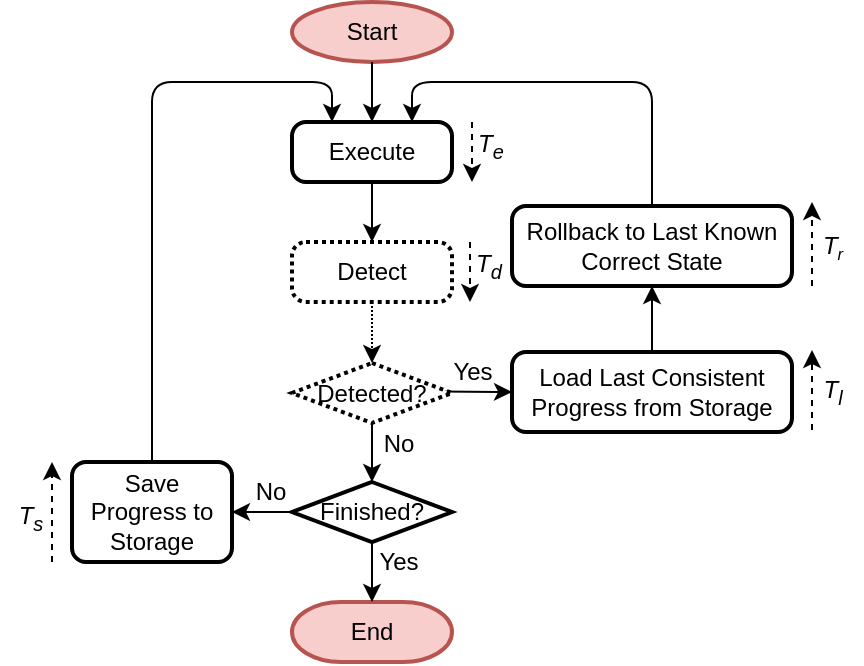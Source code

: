 <mxfile version="12.9.6" type="device"><diagram id="C5RBs43oDa-KdzZeNtuy" name="Page-1"><mxGraphModel dx="786" dy="514" grid="1" gridSize="10" guides="1" tooltips="1" connect="1" arrows="1" fold="1" page="1" pageScale="1" pageWidth="827" pageHeight="1169" math="0" shadow="0"><root><mxCell id="WIyWlLk6GJQsqaUBKTNV-0"/><mxCell id="WIyWlLk6GJQsqaUBKTNV-1" parent="WIyWlLk6GJQsqaUBKTNV-0"/><mxCell id="gS6o8VqeqXPsHkakJWrJ-0" value="Start" style="strokeWidth=2;html=1;shape=mxgraph.flowchart.start_1;whiteSpace=wrap;fillColor=#f8cecc;strokeColor=#b85450;" parent="WIyWlLk6GJQsqaUBKTNV-1" vertex="1"><mxGeometry x="310" y="120" width="80" height="30" as="geometry"/></mxCell><mxCell id="gS6o8VqeqXPsHkakJWrJ-2" value="Save&lt;br&gt;Progress to Storage" style="rounded=1;whiteSpace=wrap;html=1;absoluteArcSize=1;arcSize=14;strokeWidth=2;" parent="WIyWlLk6GJQsqaUBKTNV-1" vertex="1"><mxGeometry x="200" y="350" width="80" height="50" as="geometry"/></mxCell><mxCell id="gS6o8VqeqXPsHkakJWrJ-3" value="Detect" style="rounded=1;whiteSpace=wrap;html=1;absoluteArcSize=1;arcSize=14;strokeWidth=2;dashed=1;dashPattern=1 1;" parent="WIyWlLk6GJQsqaUBKTNV-1" vertex="1"><mxGeometry x="310" y="240" width="80" height="30" as="geometry"/></mxCell><mxCell id="gS6o8VqeqXPsHkakJWrJ-11" value="End" style="strokeWidth=2;html=1;shape=mxgraph.flowchart.terminator;whiteSpace=wrap;fillColor=#f8cecc;strokeColor=#b85450;" parent="WIyWlLk6GJQsqaUBKTNV-1" vertex="1"><mxGeometry x="310" y="420" width="80" height="30" as="geometry"/></mxCell><mxCell id="gS6o8VqeqXPsHkakJWrJ-13" value="Load Last Consistent Progress from Storage" style="rounded=1;whiteSpace=wrap;html=1;absoluteArcSize=1;arcSize=14;strokeWidth=2;" parent="WIyWlLk6GJQsqaUBKTNV-1" vertex="1"><mxGeometry x="420" y="295" width="140" height="40" as="geometry"/></mxCell><mxCell id="gS6o8VqeqXPsHkakJWrJ-15" value="" style="endArrow=classic;html=1;exitX=0.5;exitY=1;exitDx=0;exitDy=0;entryX=0.5;entryY=0;entryDx=0;entryDy=0;exitPerimeter=0;" parent="WIyWlLk6GJQsqaUBKTNV-1" source="gS6o8VqeqXPsHkakJWrJ-0" target="ICovKSawRmAeMIJ5vwR8-1" edge="1"><mxGeometry width="50" height="50" relative="1" as="geometry"><mxPoint x="350" y="150" as="sourcePoint"/><mxPoint x="640" y="170" as="targetPoint"/></mxGeometry></mxCell><mxCell id="gS6o8VqeqXPsHkakJWrJ-19" value="" style="endArrow=classic;html=1;exitX=0.5;exitY=1;exitDx=0;exitDy=0;entryX=0.5;entryY=0;entryDx=0;entryDy=0;entryPerimeter=0;dashed=1;dashPattern=1 1;" parent="WIyWlLk6GJQsqaUBKTNV-1" source="gS6o8VqeqXPsHkakJWrJ-3" target="ICovKSawRmAeMIJ5vwR8-3" edge="1"><mxGeometry width="50" height="50" relative="1" as="geometry"><mxPoint x="320" y="280" as="sourcePoint"/><mxPoint x="380" y="290" as="targetPoint"/></mxGeometry></mxCell><mxCell id="gS6o8VqeqXPsHkakJWrJ-21" value="" style="endArrow=classic;html=1;exitX=0.5;exitY=1;exitDx=0;exitDy=0;exitPerimeter=0;entryX=0.5;entryY=0;entryDx=0;entryDy=0;entryPerimeter=0;" parent="WIyWlLk6GJQsqaUBKTNV-1" source="ICovKSawRmAeMIJ5vwR8-11" target="gS6o8VqeqXPsHkakJWrJ-11" edge="1"><mxGeometry width="50" height="50" relative="1" as="geometry"><mxPoint x="350" y="380" as="sourcePoint"/><mxPoint x="580" y="180" as="targetPoint"/></mxGeometry></mxCell><mxCell id="gS6o8VqeqXPsHkakJWrJ-22" value="" style="endArrow=classic;html=1;exitX=0.925;exitY=0.475;exitDx=0;exitDy=0;exitPerimeter=0;entryX=0;entryY=0.5;entryDx=0;entryDy=0;" parent="WIyWlLk6GJQsqaUBKTNV-1" source="ICovKSawRmAeMIJ5vwR8-3" target="gS6o8VqeqXPsHkakJWrJ-13" edge="1"><mxGeometry width="50" height="50" relative="1" as="geometry"><mxPoint x="390" y="325.5" as="sourcePoint"/><mxPoint x="580" y="275.5" as="targetPoint"/></mxGeometry></mxCell><mxCell id="gS6o8VqeqXPsHkakJWrJ-29" value="Yes" style="text;html=1;align=center;verticalAlign=middle;resizable=0;points=[];autosize=1;" parent="WIyWlLk6GJQsqaUBKTNV-1" vertex="1"><mxGeometry x="380" y="295" width="40" height="20" as="geometry"/></mxCell><mxCell id="gS6o8VqeqXPsHkakJWrJ-30" value="No" style="text;html=1;align=center;verticalAlign=middle;resizable=0;points=[];autosize=1;" parent="WIyWlLk6GJQsqaUBKTNV-1" vertex="1"><mxGeometry x="348" y="330.5" width="30" height="20" as="geometry"/></mxCell><mxCell id="gS6o8VqeqXPsHkakJWrJ-32" value="&lt;i&gt;T&lt;sub&gt;s&lt;/sub&gt;&lt;/i&gt;" style="text;html=1;align=center;verticalAlign=middle;resizable=0;points=[];autosize=1;" parent="WIyWlLk6GJQsqaUBKTNV-1" vertex="1"><mxGeometry x="164" y="368" width="30" height="20" as="geometry"/></mxCell><mxCell id="gS6o8VqeqXPsHkakJWrJ-33" value="&lt;i&gt;T&lt;sub&gt;d&lt;/sub&gt;&lt;/i&gt;" style="text;html=1;align=center;verticalAlign=middle;resizable=0;points=[];autosize=1;" parent="WIyWlLk6GJQsqaUBKTNV-1" vertex="1"><mxGeometry x="393" y="242" width="30" height="20" as="geometry"/></mxCell><mxCell id="gS6o8VqeqXPsHkakJWrJ-41" value="" style="endArrow=classic;html=1;dashed=1;" parent="WIyWlLk6GJQsqaUBKTNV-1" edge="1"><mxGeometry width="50" height="50" relative="1" as="geometry"><mxPoint x="399" y="240" as="sourcePoint"/><mxPoint x="399" y="270" as="targetPoint"/></mxGeometry></mxCell><mxCell id="ICovKSawRmAeMIJ5vwR8-0" value="" style="endArrow=classic;html=1;exitX=0.5;exitY=1;exitDx=0;exitDy=0;entryX=0.5;entryY=0;entryDx=0;entryDy=0;" parent="WIyWlLk6GJQsqaUBKTNV-1" source="ICovKSawRmAeMIJ5vwR8-1" target="gS6o8VqeqXPsHkakJWrJ-3" edge="1"><mxGeometry width="50" height="50" relative="1" as="geometry"><mxPoint x="350" y="210" as="sourcePoint"/><mxPoint x="390" y="230" as="targetPoint"/></mxGeometry></mxCell><mxCell id="ICovKSawRmAeMIJ5vwR8-1" value="Execute" style="rounded=1;whiteSpace=wrap;html=1;absoluteArcSize=1;arcSize=14;strokeWidth=2;" parent="WIyWlLk6GJQsqaUBKTNV-1" vertex="1"><mxGeometry x="310" y="180" width="80" height="30" as="geometry"/></mxCell><mxCell id="ICovKSawRmAeMIJ5vwR8-2" value="" style="endArrow=classic;html=1;exitX=0;exitY=0.5;exitDx=0;exitDy=0;exitPerimeter=0;entryX=1;entryY=0.5;entryDx=0;entryDy=0;" parent="WIyWlLk6GJQsqaUBKTNV-1" source="ICovKSawRmAeMIJ5vwR8-11" target="gS6o8VqeqXPsHkakJWrJ-2" edge="1"><mxGeometry width="50" height="50" relative="1" as="geometry"><mxPoint x="740" y="150" as="sourcePoint"/><mxPoint x="280" y="410" as="targetPoint"/></mxGeometry></mxCell><mxCell id="ICovKSawRmAeMIJ5vwR8-3" value="Detected?" style="strokeWidth=2;html=1;shape=mxgraph.flowchart.decision;whiteSpace=wrap;dashed=1;dashPattern=1 1;" parent="WIyWlLk6GJQsqaUBKTNV-1" vertex="1"><mxGeometry x="310" y="300.5" width="80" height="30" as="geometry"/></mxCell><mxCell id="ICovKSawRmAeMIJ5vwR8-11" value="Finished?" style="strokeWidth=2;html=1;shape=mxgraph.flowchart.decision;whiteSpace=wrap;" parent="WIyWlLk6GJQsqaUBKTNV-1" vertex="1"><mxGeometry x="310" y="360" width="80" height="30" as="geometry"/></mxCell><mxCell id="ICovKSawRmAeMIJ5vwR8-12" value="" style="endArrow=classic;html=1;exitX=0.5;exitY=1;exitDx=0;exitDy=0;exitPerimeter=0;entryX=0.5;entryY=0;entryDx=0;entryDy=0;entryPerimeter=0;" parent="WIyWlLk6GJQsqaUBKTNV-1" source="ICovKSawRmAeMIJ5vwR8-3" target="ICovKSawRmAeMIJ5vwR8-11" edge="1"><mxGeometry width="50" height="50" relative="1" as="geometry"><mxPoint x="530" y="260" as="sourcePoint"/><mxPoint x="580" y="210" as="targetPoint"/></mxGeometry></mxCell><mxCell id="ICovKSawRmAeMIJ5vwR8-13" value="" style="endArrow=classic;html=1;entryX=0.75;entryY=0;entryDx=0;entryDy=0;" parent="WIyWlLk6GJQsqaUBKTNV-1" source="WDNKD_YHrygnSuk3qcdt-0" target="ICovKSawRmAeMIJ5vwR8-1" edge="1"><mxGeometry width="50" height="50" relative="1" as="geometry"><mxPoint x="490" y="175" as="sourcePoint"/><mxPoint x="580" y="210" as="targetPoint"/><Array as="points"><mxPoint x="490" y="160"/><mxPoint x="370" y="160"/></Array></mxGeometry></mxCell><mxCell id="ICovKSawRmAeMIJ5vwR8-19" value="Yes" style="text;html=1;align=center;verticalAlign=middle;resizable=0;points=[];autosize=1;" parent="WIyWlLk6GJQsqaUBKTNV-1" vertex="1"><mxGeometry x="343" y="390" width="40" height="20" as="geometry"/></mxCell><mxCell id="ICovKSawRmAeMIJ5vwR8-25" value="No" style="text;html=1;align=center;verticalAlign=middle;resizable=0;points=[];autosize=1;" parent="WIyWlLk6GJQsqaUBKTNV-1" vertex="1"><mxGeometry x="284" y="355" width="30" height="20" as="geometry"/></mxCell><mxCell id="ICovKSawRmAeMIJ5vwR8-27" value="" style="endArrow=classic;html=1;exitX=0.5;exitY=0;exitDx=0;exitDy=0;entryX=0.25;entryY=0;entryDx=0;entryDy=0;" parent="WIyWlLk6GJQsqaUBKTNV-1" source="gS6o8VqeqXPsHkakJWrJ-2" target="ICovKSawRmAeMIJ5vwR8-1" edge="1"><mxGeometry width="50" height="50" relative="1" as="geometry"><mxPoint x="480" y="320" as="sourcePoint"/><mxPoint x="280" y="250" as="targetPoint"/><Array as="points"><mxPoint x="240" y="160"/><mxPoint x="330" y="160"/></Array></mxGeometry></mxCell><mxCell id="ICovKSawRmAeMIJ5vwR8-30" value="" style="endArrow=classic;html=1;dashed=1;" parent="WIyWlLk6GJQsqaUBKTNV-1" edge="1"><mxGeometry width="50" height="50" relative="1" as="geometry"><mxPoint x="190" y="400" as="sourcePoint"/><mxPoint x="190" y="350" as="targetPoint"/></mxGeometry></mxCell><mxCell id="ICovKSawRmAeMIJ5vwR8-33" value="" style="endArrow=classic;html=1;dashed=1;" parent="WIyWlLk6GJQsqaUBKTNV-1" edge="1"><mxGeometry width="50" height="50" relative="1" as="geometry"><mxPoint x="400" y="180" as="sourcePoint"/><mxPoint x="400" y="210" as="targetPoint"/></mxGeometry></mxCell><mxCell id="ICovKSawRmAeMIJ5vwR8-34" value="&lt;i&gt;T&lt;sub&gt;e&lt;/sub&gt;&lt;/i&gt;" style="text;html=1;align=center;verticalAlign=middle;resizable=0;points=[];autosize=1;" parent="WIyWlLk6GJQsqaUBKTNV-1" vertex="1"><mxGeometry x="394" y="182" width="30" height="20" as="geometry"/></mxCell><mxCell id="WDNKD_YHrygnSuk3qcdt-0" value="Rollback to Last Known Correct State" style="rounded=1;whiteSpace=wrap;html=1;absoluteArcSize=1;arcSize=14;strokeWidth=2;" parent="WIyWlLk6GJQsqaUBKTNV-1" vertex="1"><mxGeometry x="420" y="222" width="140" height="40" as="geometry"/></mxCell><mxCell id="WDNKD_YHrygnSuk3qcdt-3" value="" style="endArrow=classic;html=1;exitX=0.5;exitY=0;exitDx=0;exitDy=0;entryX=0.5;entryY=1;entryDx=0;entryDy=0;" parent="WIyWlLk6GJQsqaUBKTNV-1" source="gS6o8VqeqXPsHkakJWrJ-13" target="WDNKD_YHrygnSuk3qcdt-0" edge="1"><mxGeometry width="50" height="50" relative="1" as="geometry"><mxPoint x="380" y="290" as="sourcePoint"/><mxPoint x="430" y="240" as="targetPoint"/></mxGeometry></mxCell><mxCell id="WDNKD_YHrygnSuk3qcdt-4" value="&lt;i&gt;T&lt;sub&gt;l&lt;/sub&gt;&lt;font size=&quot;1&quot;&gt;&lt;br&gt;&lt;/font&gt;&lt;/i&gt;" style="text;html=1;align=center;verticalAlign=middle;resizable=0;points=[];autosize=1;" parent="WIyWlLk6GJQsqaUBKTNV-1" vertex="1"><mxGeometry x="565" y="305" width="30" height="20" as="geometry"/></mxCell><mxCell id="WDNKD_YHrygnSuk3qcdt-5" value="" style="endArrow=classic;html=1;dashed=1;" parent="WIyWlLk6GJQsqaUBKTNV-1" edge="1"><mxGeometry width="50" height="50" relative="1" as="geometry"><mxPoint x="570" y="334" as="sourcePoint"/><mxPoint x="570" y="294" as="targetPoint"/></mxGeometry></mxCell><mxCell id="WDNKD_YHrygnSuk3qcdt-6" value="&lt;i&gt;T&lt;font size=&quot;1&quot;&gt;&lt;sub&gt;r&lt;/sub&gt;&lt;br&gt;&lt;/font&gt;&lt;/i&gt;" style="text;html=1;align=center;verticalAlign=middle;resizable=0;points=[];autosize=1;" parent="WIyWlLk6GJQsqaUBKTNV-1" vertex="1"><mxGeometry x="565" y="232" width="30" height="20" as="geometry"/></mxCell><mxCell id="WDNKD_YHrygnSuk3qcdt-7" value="" style="endArrow=classic;html=1;dashed=1;" parent="WIyWlLk6GJQsqaUBKTNV-1" edge="1"><mxGeometry width="50" height="50" relative="1" as="geometry"><mxPoint x="570" y="262" as="sourcePoint"/><mxPoint x="570" y="220" as="targetPoint"/></mxGeometry></mxCell></root></mxGraphModel></diagram></mxfile>